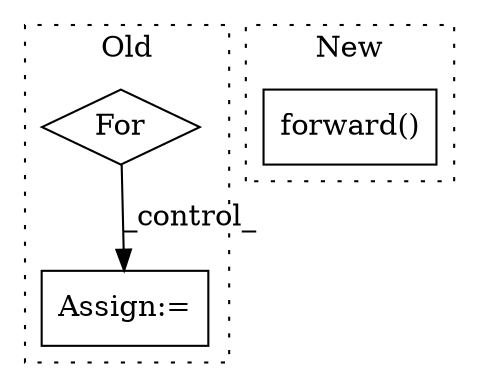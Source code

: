 digraph G {
subgraph cluster0 {
1 [label="For" a="107" s="2089,2119" l="4,14" shape="diamond"];
3 [label="Assign:=" a="68" s="2147" l="3" shape="box"];
label = "Old";
style="dotted";
}
subgraph cluster1 {
2 [label="forward()" a="75" s="2033,2479" l="29,1" shape="box"];
label = "New";
style="dotted";
}
1 -> 3 [label="_control_"];
}